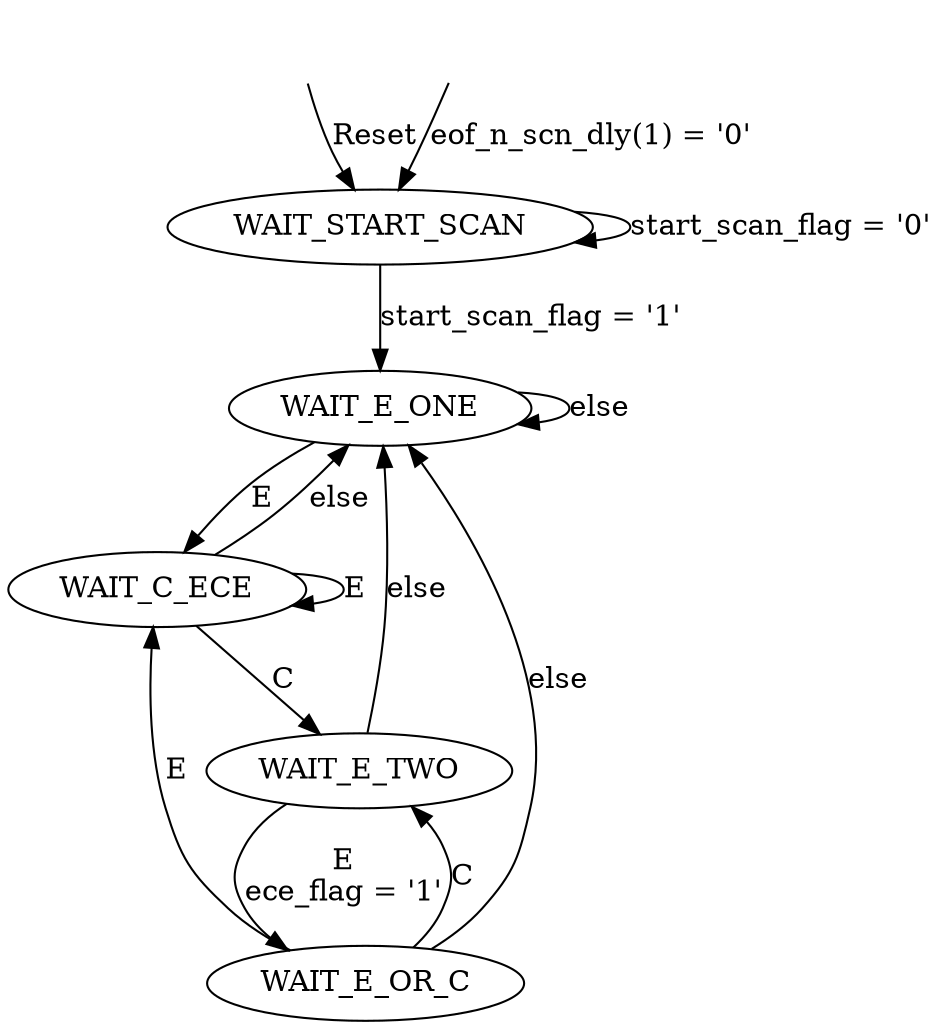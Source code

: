 // CprE 583 - MP2
// State Diagram for Part 3 (ECE Scanning)
//
// Author: Rohit Zambre
// Date: 10-09-14

digraph StateMachine {
	rankdir=UD;

	reset [style=invis];
	eof [style=invis];

	eof -> WAIT_START_SCAN [label="eof_n_scn_dly(1) = '0'"];
	reset -> WAIT_START_SCAN [label="Reset"];
	
	WAIT_START_SCAN -> WAIT_E_ONE [label="start_scan_flag = '1'"];
	WAIT_START_SCAN -> WAIT_START_SCAN [label="start_scan_flag = '0'"];

	WAIT_E_ONE -> WAIT_E_ONE [label="else"];
	WAIT_E_ONE -> WAIT_C_ECE [label="E"];

	WAIT_C_ECE -> WAIT_C_ECE [label="E"];
	WAIT_C_ECE -> WAIT_E_ONE [label="else"];
	WAIT_C_ECE -> WAIT_E_TWO [label="C"];

	WAIT_E_TWO -> WAIT_E_ONE [label="else"];
	WAIT_E_TWO -> WAIT_E_OR_C [label="E\nece_flag = '1'"];
 	
	WAIT_E_OR_C -> WAIT_C_ECE [label="E"];
	WAIT_E_OR_C -> WAIT_E_TWO [label="C"];
	WAIT_E_OR_C -> WAIT_E_ONE [label="else"];

}
